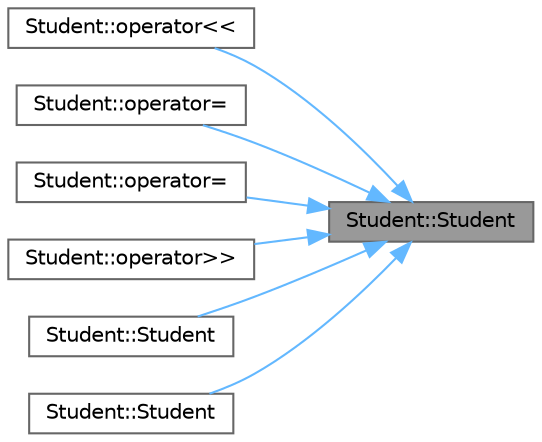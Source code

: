 digraph "Student::Student"
{
 // LATEX_PDF_SIZE
  bgcolor="transparent";
  edge [fontname=Helvetica,fontsize=10,labelfontname=Helvetica,labelfontsize=10];
  node [fontname=Helvetica,fontsize=10,shape=box,height=0.2,width=0.4];
  rankdir="RL";
  Node1 [id="Node000001",label="Student::Student",height=0.2,width=0.4,color="gray40", fillcolor="grey60", style="filled", fontcolor="black",tooltip=" "];
  Node1 -> Node2 [id="edge7_Node000001_Node000002",dir="back",color="steelblue1",style="solid",tooltip=" "];
  Node2 [id="Node000002",label="Student::operator\<\<",height=0.2,width=0.4,color="grey40", fillcolor="white", style="filled",URL="$class_student.html#adcabc19a4ec95cb8309ea542ccd5710d",tooltip=" "];
  Node1 -> Node3 [id="edge8_Node000001_Node000003",dir="back",color="steelblue1",style="solid",tooltip=" "];
  Node3 [id="Node000003",label="Student::operator=",height=0.2,width=0.4,color="grey40", fillcolor="white", style="filled",URL="$class_student.html#ad05dd6148523a2a8b38128b60297b52a",tooltip=" "];
  Node1 -> Node4 [id="edge9_Node000001_Node000004",dir="back",color="steelblue1",style="solid",tooltip=" "];
  Node4 [id="Node000004",label="Student::operator=",height=0.2,width=0.4,color="grey40", fillcolor="white", style="filled",URL="$class_student.html#a4e8f98630a250a691b385d1b640f863d",tooltip=" "];
  Node1 -> Node5 [id="edge10_Node000001_Node000005",dir="back",color="steelblue1",style="solid",tooltip=" "];
  Node5 [id="Node000005",label="Student::operator\>\>",height=0.2,width=0.4,color="grey40", fillcolor="white", style="filled",URL="$class_student.html#ab2e812a6216bf8bd18ed21f3155f4579",tooltip=" "];
  Node1 -> Node6 [id="edge11_Node000001_Node000006",dir="back",color="steelblue1",style="solid",tooltip=" "];
  Node6 [id="Node000006",label="Student::Student",height=0.2,width=0.4,color="grey40", fillcolor="white", style="filled",URL="$class_student.html#a05b37ffb050ddb039db63a8764d790cb",tooltip=" "];
  Node1 -> Node7 [id="edge12_Node000001_Node000007",dir="back",color="steelblue1",style="solid",tooltip=" "];
  Node7 [id="Node000007",label="Student::Student",height=0.2,width=0.4,color="grey40", fillcolor="white", style="filled",URL="$class_student.html#ad16f78f16c1eb0e3eee37809602c7701",tooltip=" "];
}
